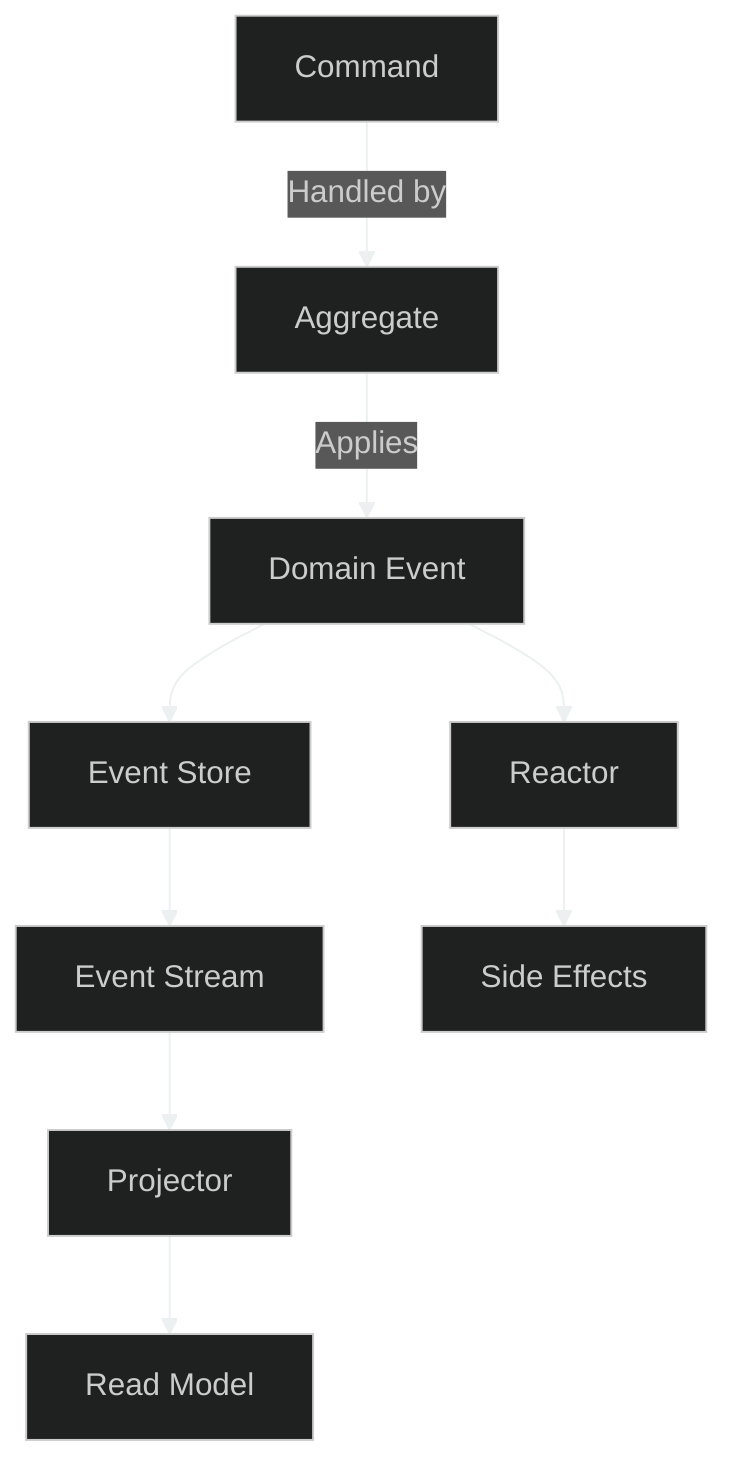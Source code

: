 %%{init: {'theme': 'dark', 'themeVariables': { 'primaryColor': '#2c3e50', 'primaryTextColor': '#ecf0f1', 'primaryBorderColor': '#7f8c8d', 'lineColor': '#ecf0f1', 'secondaryColor': '#34495e', 'tertiaryColor': '#282c34' }}}%%
flowchart TD
    A[Domain Event] --> B[Event Store]
    B --> C[Event Stream]
    C --> D[Projector]
    D --> E[Read Model]
    A --> F[Reactor]
    F --> G[Side Effects]
    
    H[Aggregate] --> |Applies| A
    I[Command] --> |Handled by| H